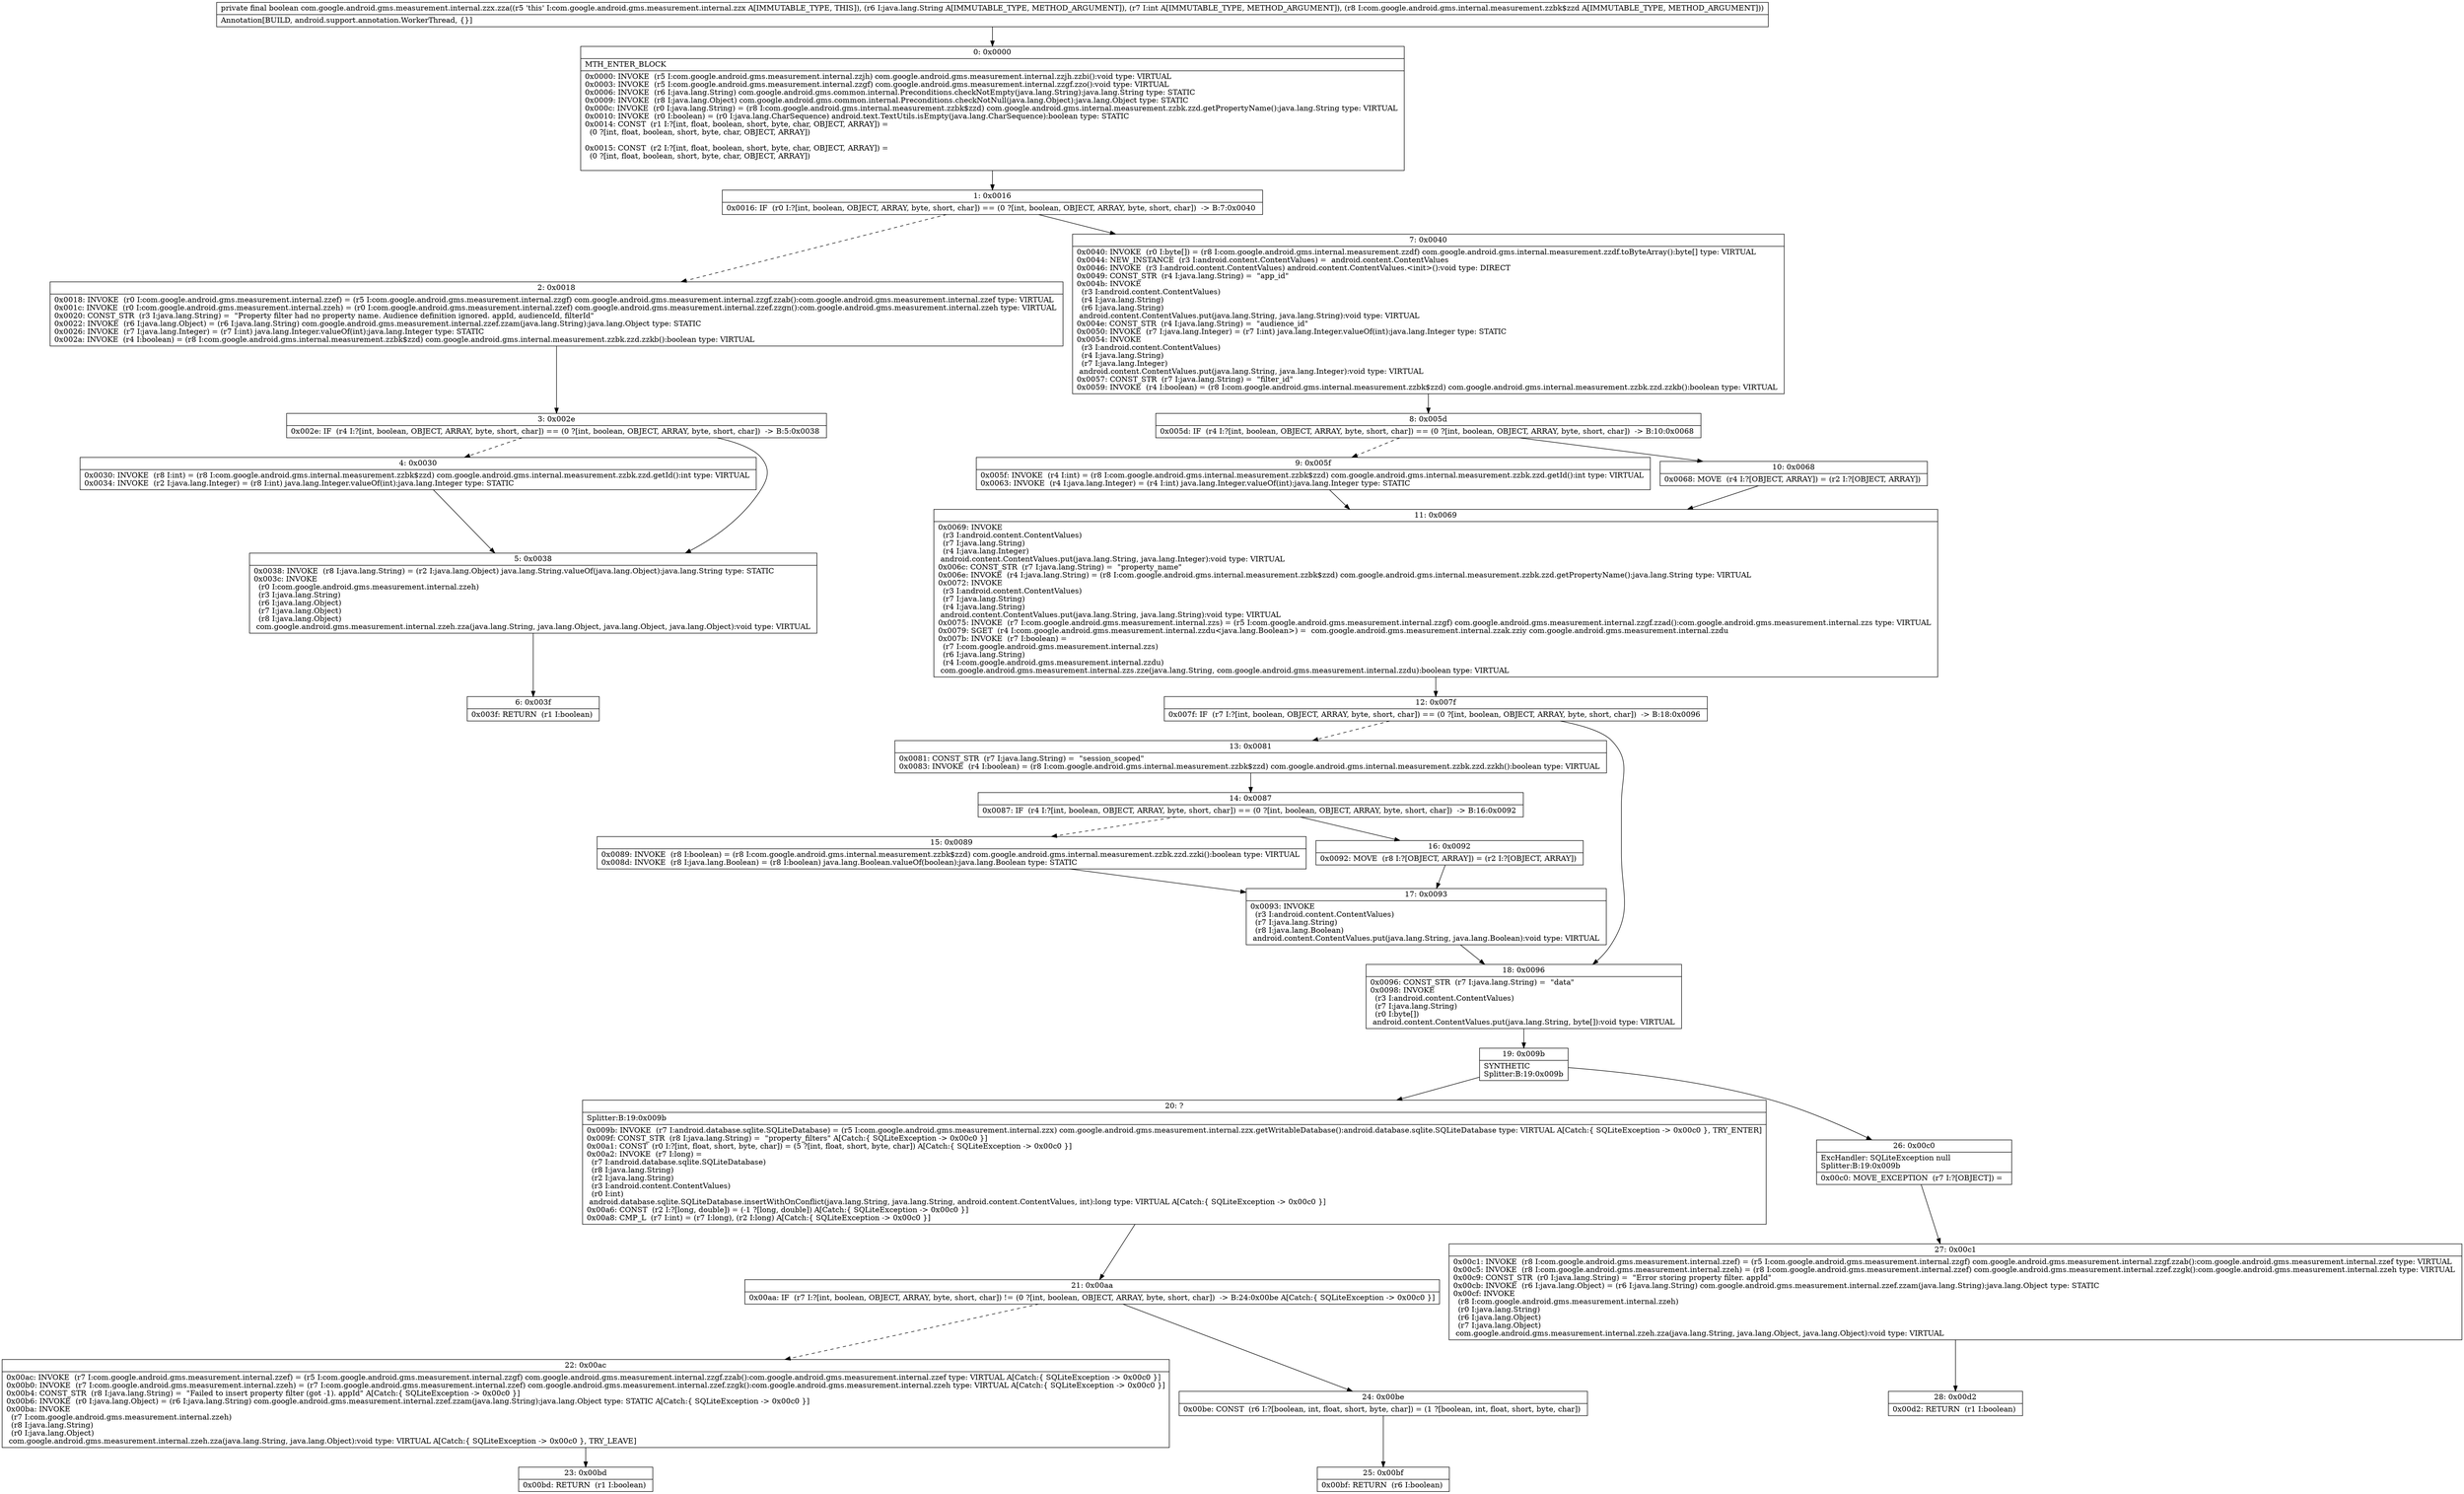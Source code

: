 digraph "CFG forcom.google.android.gms.measurement.internal.zzx.zza(Ljava\/lang\/String;ILcom\/google\/android\/gms\/internal\/measurement\/zzbk$zzd;)Z" {
Node_0 [shape=record,label="{0\:\ 0x0000|MTH_ENTER_BLOCK\l|0x0000: INVOKE  (r5 I:com.google.android.gms.measurement.internal.zzjh) com.google.android.gms.measurement.internal.zzjh.zzbi():void type: VIRTUAL \l0x0003: INVOKE  (r5 I:com.google.android.gms.measurement.internal.zzgf) com.google.android.gms.measurement.internal.zzgf.zzo():void type: VIRTUAL \l0x0006: INVOKE  (r6 I:java.lang.String) com.google.android.gms.common.internal.Preconditions.checkNotEmpty(java.lang.String):java.lang.String type: STATIC \l0x0009: INVOKE  (r8 I:java.lang.Object) com.google.android.gms.common.internal.Preconditions.checkNotNull(java.lang.Object):java.lang.Object type: STATIC \l0x000c: INVOKE  (r0 I:java.lang.String) = (r8 I:com.google.android.gms.internal.measurement.zzbk$zzd) com.google.android.gms.internal.measurement.zzbk.zzd.getPropertyName():java.lang.String type: VIRTUAL \l0x0010: INVOKE  (r0 I:boolean) = (r0 I:java.lang.CharSequence) android.text.TextUtils.isEmpty(java.lang.CharSequence):boolean type: STATIC \l0x0014: CONST  (r1 I:?[int, float, boolean, short, byte, char, OBJECT, ARRAY]) = \l  (0 ?[int, float, boolean, short, byte, char, OBJECT, ARRAY])\l \l0x0015: CONST  (r2 I:?[int, float, boolean, short, byte, char, OBJECT, ARRAY]) = \l  (0 ?[int, float, boolean, short, byte, char, OBJECT, ARRAY])\l \l}"];
Node_1 [shape=record,label="{1\:\ 0x0016|0x0016: IF  (r0 I:?[int, boolean, OBJECT, ARRAY, byte, short, char]) == (0 ?[int, boolean, OBJECT, ARRAY, byte, short, char])  \-\> B:7:0x0040 \l}"];
Node_2 [shape=record,label="{2\:\ 0x0018|0x0018: INVOKE  (r0 I:com.google.android.gms.measurement.internal.zzef) = (r5 I:com.google.android.gms.measurement.internal.zzgf) com.google.android.gms.measurement.internal.zzgf.zzab():com.google.android.gms.measurement.internal.zzef type: VIRTUAL \l0x001c: INVOKE  (r0 I:com.google.android.gms.measurement.internal.zzeh) = (r0 I:com.google.android.gms.measurement.internal.zzef) com.google.android.gms.measurement.internal.zzef.zzgn():com.google.android.gms.measurement.internal.zzeh type: VIRTUAL \l0x0020: CONST_STR  (r3 I:java.lang.String) =  \"Property filter had no property name. Audience definition ignored. appId, audienceId, filterId\" \l0x0022: INVOKE  (r6 I:java.lang.Object) = (r6 I:java.lang.String) com.google.android.gms.measurement.internal.zzef.zzam(java.lang.String):java.lang.Object type: STATIC \l0x0026: INVOKE  (r7 I:java.lang.Integer) = (r7 I:int) java.lang.Integer.valueOf(int):java.lang.Integer type: STATIC \l0x002a: INVOKE  (r4 I:boolean) = (r8 I:com.google.android.gms.internal.measurement.zzbk$zzd) com.google.android.gms.internal.measurement.zzbk.zzd.zzkb():boolean type: VIRTUAL \l}"];
Node_3 [shape=record,label="{3\:\ 0x002e|0x002e: IF  (r4 I:?[int, boolean, OBJECT, ARRAY, byte, short, char]) == (0 ?[int, boolean, OBJECT, ARRAY, byte, short, char])  \-\> B:5:0x0038 \l}"];
Node_4 [shape=record,label="{4\:\ 0x0030|0x0030: INVOKE  (r8 I:int) = (r8 I:com.google.android.gms.internal.measurement.zzbk$zzd) com.google.android.gms.internal.measurement.zzbk.zzd.getId():int type: VIRTUAL \l0x0034: INVOKE  (r2 I:java.lang.Integer) = (r8 I:int) java.lang.Integer.valueOf(int):java.lang.Integer type: STATIC \l}"];
Node_5 [shape=record,label="{5\:\ 0x0038|0x0038: INVOKE  (r8 I:java.lang.String) = (r2 I:java.lang.Object) java.lang.String.valueOf(java.lang.Object):java.lang.String type: STATIC \l0x003c: INVOKE  \l  (r0 I:com.google.android.gms.measurement.internal.zzeh)\l  (r3 I:java.lang.String)\l  (r6 I:java.lang.Object)\l  (r7 I:java.lang.Object)\l  (r8 I:java.lang.Object)\l com.google.android.gms.measurement.internal.zzeh.zza(java.lang.String, java.lang.Object, java.lang.Object, java.lang.Object):void type: VIRTUAL \l}"];
Node_6 [shape=record,label="{6\:\ 0x003f|0x003f: RETURN  (r1 I:boolean) \l}"];
Node_7 [shape=record,label="{7\:\ 0x0040|0x0040: INVOKE  (r0 I:byte[]) = (r8 I:com.google.android.gms.internal.measurement.zzdf) com.google.android.gms.internal.measurement.zzdf.toByteArray():byte[] type: VIRTUAL \l0x0044: NEW_INSTANCE  (r3 I:android.content.ContentValues) =  android.content.ContentValues \l0x0046: INVOKE  (r3 I:android.content.ContentValues) android.content.ContentValues.\<init\>():void type: DIRECT \l0x0049: CONST_STR  (r4 I:java.lang.String) =  \"app_id\" \l0x004b: INVOKE  \l  (r3 I:android.content.ContentValues)\l  (r4 I:java.lang.String)\l  (r6 I:java.lang.String)\l android.content.ContentValues.put(java.lang.String, java.lang.String):void type: VIRTUAL \l0x004e: CONST_STR  (r4 I:java.lang.String) =  \"audience_id\" \l0x0050: INVOKE  (r7 I:java.lang.Integer) = (r7 I:int) java.lang.Integer.valueOf(int):java.lang.Integer type: STATIC \l0x0054: INVOKE  \l  (r3 I:android.content.ContentValues)\l  (r4 I:java.lang.String)\l  (r7 I:java.lang.Integer)\l android.content.ContentValues.put(java.lang.String, java.lang.Integer):void type: VIRTUAL \l0x0057: CONST_STR  (r7 I:java.lang.String) =  \"filter_id\" \l0x0059: INVOKE  (r4 I:boolean) = (r8 I:com.google.android.gms.internal.measurement.zzbk$zzd) com.google.android.gms.internal.measurement.zzbk.zzd.zzkb():boolean type: VIRTUAL \l}"];
Node_8 [shape=record,label="{8\:\ 0x005d|0x005d: IF  (r4 I:?[int, boolean, OBJECT, ARRAY, byte, short, char]) == (0 ?[int, boolean, OBJECT, ARRAY, byte, short, char])  \-\> B:10:0x0068 \l}"];
Node_9 [shape=record,label="{9\:\ 0x005f|0x005f: INVOKE  (r4 I:int) = (r8 I:com.google.android.gms.internal.measurement.zzbk$zzd) com.google.android.gms.internal.measurement.zzbk.zzd.getId():int type: VIRTUAL \l0x0063: INVOKE  (r4 I:java.lang.Integer) = (r4 I:int) java.lang.Integer.valueOf(int):java.lang.Integer type: STATIC \l}"];
Node_10 [shape=record,label="{10\:\ 0x0068|0x0068: MOVE  (r4 I:?[OBJECT, ARRAY]) = (r2 I:?[OBJECT, ARRAY]) \l}"];
Node_11 [shape=record,label="{11\:\ 0x0069|0x0069: INVOKE  \l  (r3 I:android.content.ContentValues)\l  (r7 I:java.lang.String)\l  (r4 I:java.lang.Integer)\l android.content.ContentValues.put(java.lang.String, java.lang.Integer):void type: VIRTUAL \l0x006c: CONST_STR  (r7 I:java.lang.String) =  \"property_name\" \l0x006e: INVOKE  (r4 I:java.lang.String) = (r8 I:com.google.android.gms.internal.measurement.zzbk$zzd) com.google.android.gms.internal.measurement.zzbk.zzd.getPropertyName():java.lang.String type: VIRTUAL \l0x0072: INVOKE  \l  (r3 I:android.content.ContentValues)\l  (r7 I:java.lang.String)\l  (r4 I:java.lang.String)\l android.content.ContentValues.put(java.lang.String, java.lang.String):void type: VIRTUAL \l0x0075: INVOKE  (r7 I:com.google.android.gms.measurement.internal.zzs) = (r5 I:com.google.android.gms.measurement.internal.zzgf) com.google.android.gms.measurement.internal.zzgf.zzad():com.google.android.gms.measurement.internal.zzs type: VIRTUAL \l0x0079: SGET  (r4 I:com.google.android.gms.measurement.internal.zzdu\<java.lang.Boolean\>) =  com.google.android.gms.measurement.internal.zzak.zziy com.google.android.gms.measurement.internal.zzdu \l0x007b: INVOKE  (r7 I:boolean) = \l  (r7 I:com.google.android.gms.measurement.internal.zzs)\l  (r6 I:java.lang.String)\l  (r4 I:com.google.android.gms.measurement.internal.zzdu)\l com.google.android.gms.measurement.internal.zzs.zze(java.lang.String, com.google.android.gms.measurement.internal.zzdu):boolean type: VIRTUAL \l}"];
Node_12 [shape=record,label="{12\:\ 0x007f|0x007f: IF  (r7 I:?[int, boolean, OBJECT, ARRAY, byte, short, char]) == (0 ?[int, boolean, OBJECT, ARRAY, byte, short, char])  \-\> B:18:0x0096 \l}"];
Node_13 [shape=record,label="{13\:\ 0x0081|0x0081: CONST_STR  (r7 I:java.lang.String) =  \"session_scoped\" \l0x0083: INVOKE  (r4 I:boolean) = (r8 I:com.google.android.gms.internal.measurement.zzbk$zzd) com.google.android.gms.internal.measurement.zzbk.zzd.zzkh():boolean type: VIRTUAL \l}"];
Node_14 [shape=record,label="{14\:\ 0x0087|0x0087: IF  (r4 I:?[int, boolean, OBJECT, ARRAY, byte, short, char]) == (0 ?[int, boolean, OBJECT, ARRAY, byte, short, char])  \-\> B:16:0x0092 \l}"];
Node_15 [shape=record,label="{15\:\ 0x0089|0x0089: INVOKE  (r8 I:boolean) = (r8 I:com.google.android.gms.internal.measurement.zzbk$zzd) com.google.android.gms.internal.measurement.zzbk.zzd.zzki():boolean type: VIRTUAL \l0x008d: INVOKE  (r8 I:java.lang.Boolean) = (r8 I:boolean) java.lang.Boolean.valueOf(boolean):java.lang.Boolean type: STATIC \l}"];
Node_16 [shape=record,label="{16\:\ 0x0092|0x0092: MOVE  (r8 I:?[OBJECT, ARRAY]) = (r2 I:?[OBJECT, ARRAY]) \l}"];
Node_17 [shape=record,label="{17\:\ 0x0093|0x0093: INVOKE  \l  (r3 I:android.content.ContentValues)\l  (r7 I:java.lang.String)\l  (r8 I:java.lang.Boolean)\l android.content.ContentValues.put(java.lang.String, java.lang.Boolean):void type: VIRTUAL \l}"];
Node_18 [shape=record,label="{18\:\ 0x0096|0x0096: CONST_STR  (r7 I:java.lang.String) =  \"data\" \l0x0098: INVOKE  \l  (r3 I:android.content.ContentValues)\l  (r7 I:java.lang.String)\l  (r0 I:byte[])\l android.content.ContentValues.put(java.lang.String, byte[]):void type: VIRTUAL \l}"];
Node_19 [shape=record,label="{19\:\ 0x009b|SYNTHETIC\lSplitter:B:19:0x009b\l}"];
Node_20 [shape=record,label="{20\:\ ?|Splitter:B:19:0x009b\l|0x009b: INVOKE  (r7 I:android.database.sqlite.SQLiteDatabase) = (r5 I:com.google.android.gms.measurement.internal.zzx) com.google.android.gms.measurement.internal.zzx.getWritableDatabase():android.database.sqlite.SQLiteDatabase type: VIRTUAL A[Catch:\{ SQLiteException \-\> 0x00c0 \}, TRY_ENTER]\l0x009f: CONST_STR  (r8 I:java.lang.String) =  \"property_filters\" A[Catch:\{ SQLiteException \-\> 0x00c0 \}]\l0x00a1: CONST  (r0 I:?[int, float, short, byte, char]) = (5 ?[int, float, short, byte, char]) A[Catch:\{ SQLiteException \-\> 0x00c0 \}]\l0x00a2: INVOKE  (r7 I:long) = \l  (r7 I:android.database.sqlite.SQLiteDatabase)\l  (r8 I:java.lang.String)\l  (r2 I:java.lang.String)\l  (r3 I:android.content.ContentValues)\l  (r0 I:int)\l android.database.sqlite.SQLiteDatabase.insertWithOnConflict(java.lang.String, java.lang.String, android.content.ContentValues, int):long type: VIRTUAL A[Catch:\{ SQLiteException \-\> 0x00c0 \}]\l0x00a6: CONST  (r2 I:?[long, double]) = (\-1 ?[long, double]) A[Catch:\{ SQLiteException \-\> 0x00c0 \}]\l0x00a8: CMP_L  (r7 I:int) = (r7 I:long), (r2 I:long) A[Catch:\{ SQLiteException \-\> 0x00c0 \}]\l}"];
Node_21 [shape=record,label="{21\:\ 0x00aa|0x00aa: IF  (r7 I:?[int, boolean, OBJECT, ARRAY, byte, short, char]) != (0 ?[int, boolean, OBJECT, ARRAY, byte, short, char])  \-\> B:24:0x00be A[Catch:\{ SQLiteException \-\> 0x00c0 \}]\l}"];
Node_22 [shape=record,label="{22\:\ 0x00ac|0x00ac: INVOKE  (r7 I:com.google.android.gms.measurement.internal.zzef) = (r5 I:com.google.android.gms.measurement.internal.zzgf) com.google.android.gms.measurement.internal.zzgf.zzab():com.google.android.gms.measurement.internal.zzef type: VIRTUAL A[Catch:\{ SQLiteException \-\> 0x00c0 \}]\l0x00b0: INVOKE  (r7 I:com.google.android.gms.measurement.internal.zzeh) = (r7 I:com.google.android.gms.measurement.internal.zzef) com.google.android.gms.measurement.internal.zzef.zzgk():com.google.android.gms.measurement.internal.zzeh type: VIRTUAL A[Catch:\{ SQLiteException \-\> 0x00c0 \}]\l0x00b4: CONST_STR  (r8 I:java.lang.String) =  \"Failed to insert property filter (got \-1). appId\" A[Catch:\{ SQLiteException \-\> 0x00c0 \}]\l0x00b6: INVOKE  (r0 I:java.lang.Object) = (r6 I:java.lang.String) com.google.android.gms.measurement.internal.zzef.zzam(java.lang.String):java.lang.Object type: STATIC A[Catch:\{ SQLiteException \-\> 0x00c0 \}]\l0x00ba: INVOKE  \l  (r7 I:com.google.android.gms.measurement.internal.zzeh)\l  (r8 I:java.lang.String)\l  (r0 I:java.lang.Object)\l com.google.android.gms.measurement.internal.zzeh.zza(java.lang.String, java.lang.Object):void type: VIRTUAL A[Catch:\{ SQLiteException \-\> 0x00c0 \}, TRY_LEAVE]\l}"];
Node_23 [shape=record,label="{23\:\ 0x00bd|0x00bd: RETURN  (r1 I:boolean) \l}"];
Node_24 [shape=record,label="{24\:\ 0x00be|0x00be: CONST  (r6 I:?[boolean, int, float, short, byte, char]) = (1 ?[boolean, int, float, short, byte, char]) \l}"];
Node_25 [shape=record,label="{25\:\ 0x00bf|0x00bf: RETURN  (r6 I:boolean) \l}"];
Node_26 [shape=record,label="{26\:\ 0x00c0|ExcHandler: SQLiteException null\lSplitter:B:19:0x009b\l|0x00c0: MOVE_EXCEPTION  (r7 I:?[OBJECT]) =  \l}"];
Node_27 [shape=record,label="{27\:\ 0x00c1|0x00c1: INVOKE  (r8 I:com.google.android.gms.measurement.internal.zzef) = (r5 I:com.google.android.gms.measurement.internal.zzgf) com.google.android.gms.measurement.internal.zzgf.zzab():com.google.android.gms.measurement.internal.zzef type: VIRTUAL \l0x00c5: INVOKE  (r8 I:com.google.android.gms.measurement.internal.zzeh) = (r8 I:com.google.android.gms.measurement.internal.zzef) com.google.android.gms.measurement.internal.zzef.zzgk():com.google.android.gms.measurement.internal.zzeh type: VIRTUAL \l0x00c9: CONST_STR  (r0 I:java.lang.String) =  \"Error storing property filter. appId\" \l0x00cb: INVOKE  (r6 I:java.lang.Object) = (r6 I:java.lang.String) com.google.android.gms.measurement.internal.zzef.zzam(java.lang.String):java.lang.Object type: STATIC \l0x00cf: INVOKE  \l  (r8 I:com.google.android.gms.measurement.internal.zzeh)\l  (r0 I:java.lang.String)\l  (r6 I:java.lang.Object)\l  (r7 I:java.lang.Object)\l com.google.android.gms.measurement.internal.zzeh.zza(java.lang.String, java.lang.Object, java.lang.Object):void type: VIRTUAL \l}"];
Node_28 [shape=record,label="{28\:\ 0x00d2|0x00d2: RETURN  (r1 I:boolean) \l}"];
MethodNode[shape=record,label="{private final boolean com.google.android.gms.measurement.internal.zzx.zza((r5 'this' I:com.google.android.gms.measurement.internal.zzx A[IMMUTABLE_TYPE, THIS]), (r6 I:java.lang.String A[IMMUTABLE_TYPE, METHOD_ARGUMENT]), (r7 I:int A[IMMUTABLE_TYPE, METHOD_ARGUMENT]), (r8 I:com.google.android.gms.internal.measurement.zzbk$zzd A[IMMUTABLE_TYPE, METHOD_ARGUMENT]))  | Annotation[BUILD, android.support.annotation.WorkerThread, \{\}]\l}"];
MethodNode -> Node_0;
Node_0 -> Node_1;
Node_1 -> Node_2[style=dashed];
Node_1 -> Node_7;
Node_2 -> Node_3;
Node_3 -> Node_4[style=dashed];
Node_3 -> Node_5;
Node_4 -> Node_5;
Node_5 -> Node_6;
Node_7 -> Node_8;
Node_8 -> Node_9[style=dashed];
Node_8 -> Node_10;
Node_9 -> Node_11;
Node_10 -> Node_11;
Node_11 -> Node_12;
Node_12 -> Node_13[style=dashed];
Node_12 -> Node_18;
Node_13 -> Node_14;
Node_14 -> Node_15[style=dashed];
Node_14 -> Node_16;
Node_15 -> Node_17;
Node_16 -> Node_17;
Node_17 -> Node_18;
Node_18 -> Node_19;
Node_19 -> Node_20;
Node_19 -> Node_26;
Node_20 -> Node_21;
Node_21 -> Node_22[style=dashed];
Node_21 -> Node_24;
Node_22 -> Node_23;
Node_24 -> Node_25;
Node_26 -> Node_27;
Node_27 -> Node_28;
}

